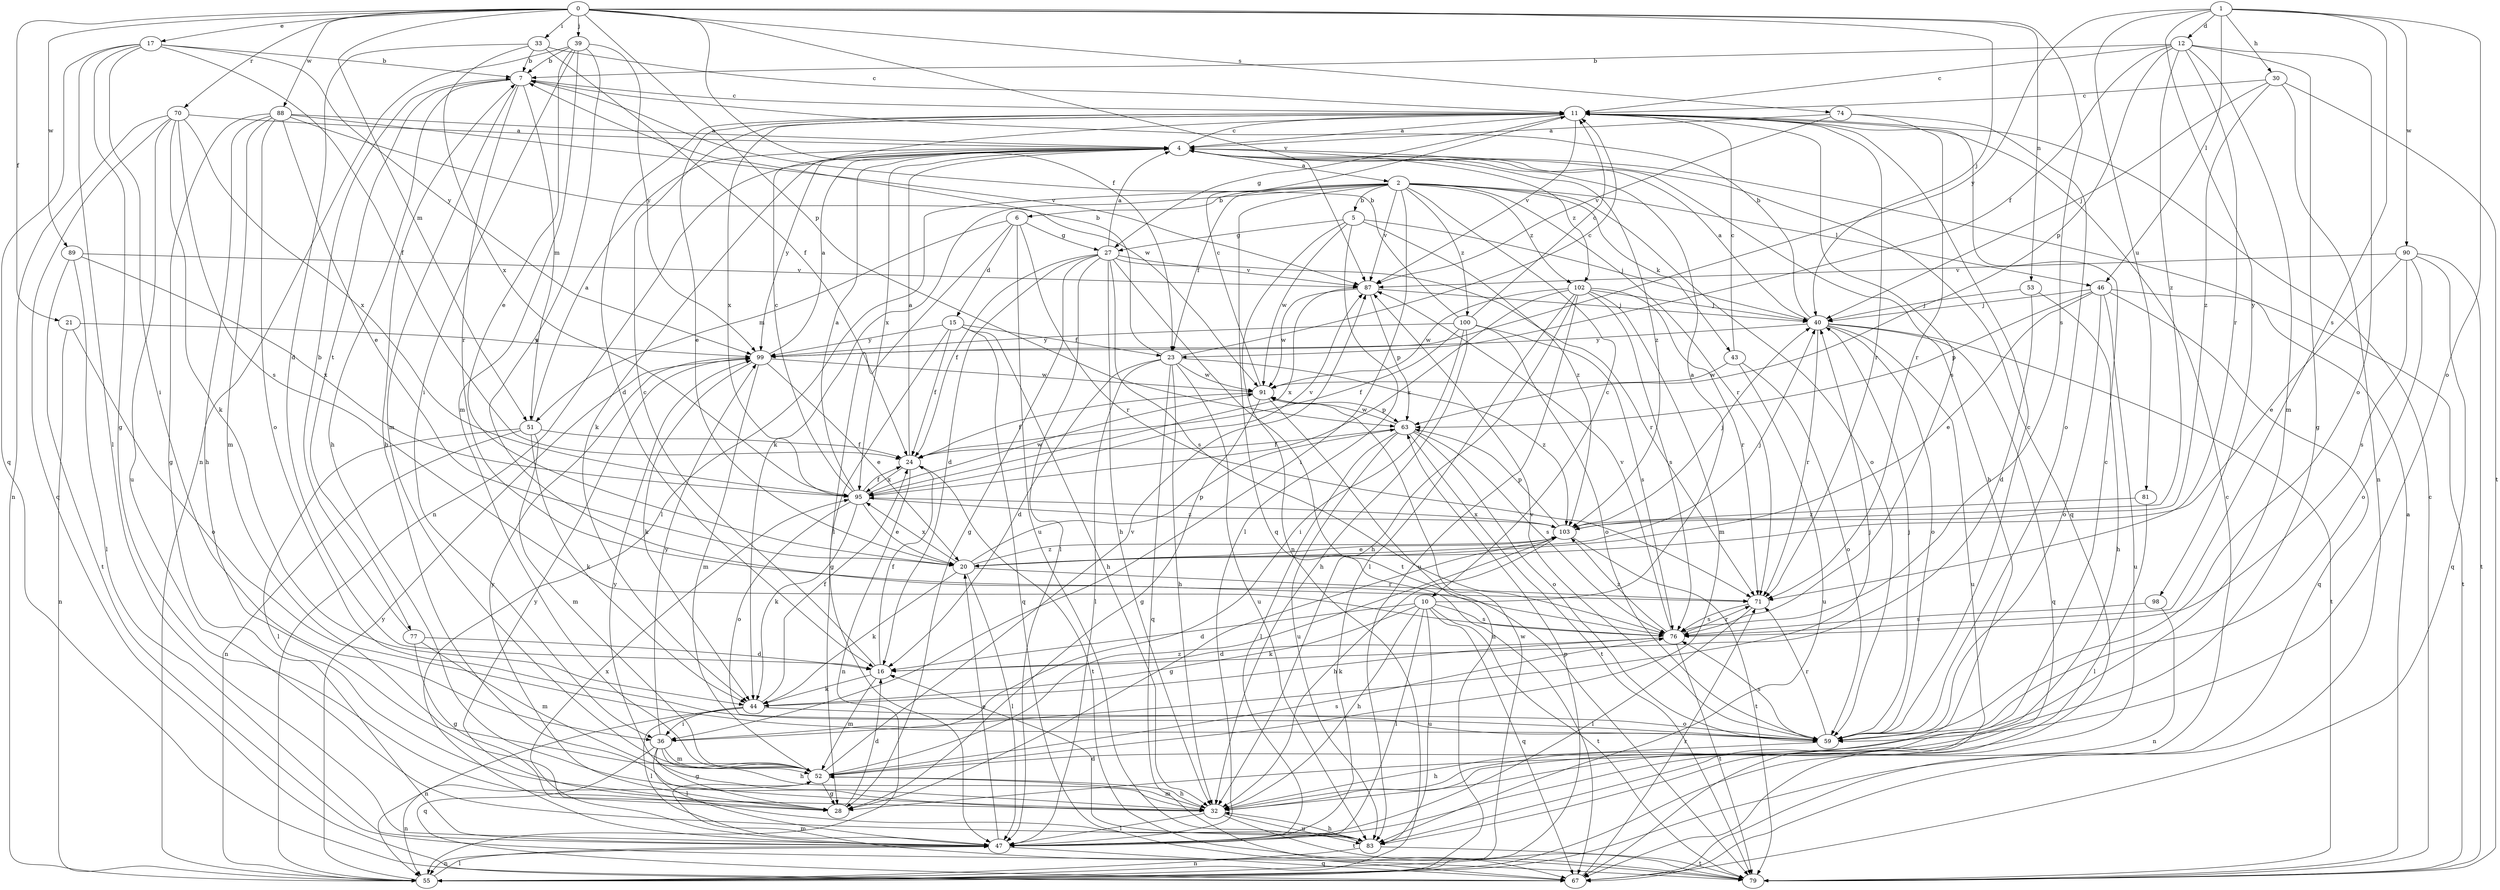 strict digraph  {
0;
1;
2;
4;
5;
6;
7;
10;
11;
12;
15;
16;
17;
20;
21;
23;
24;
27;
28;
30;
32;
33;
36;
39;
40;
43;
44;
46;
47;
51;
52;
53;
55;
59;
63;
67;
70;
71;
74;
76;
77;
79;
81;
83;
87;
88;
89;
90;
91;
95;
98;
99;
100;
102;
103;
0 -> 17  [label=e];
0 -> 21  [label=f];
0 -> 23  [label=f];
0 -> 33  [label=i];
0 -> 39  [label=j];
0 -> 40  [label=j];
0 -> 51  [label=m];
0 -> 53  [label=n];
0 -> 63  [label=p];
0 -> 70  [label=r];
0 -> 74  [label=s];
0 -> 76  [label=s];
0 -> 87  [label=v];
0 -> 88  [label=w];
0 -> 89  [label=w];
1 -> 12  [label=d];
1 -> 30  [label=h];
1 -> 46  [label=l];
1 -> 59  [label=o];
1 -> 76  [label=s];
1 -> 81  [label=u];
1 -> 90  [label=w];
1 -> 98  [label=y];
1 -> 99  [label=y];
2 -> 5  [label=b];
2 -> 6  [label=b];
2 -> 10  [label=c];
2 -> 23  [label=f];
2 -> 36  [label=i];
2 -> 43  [label=k];
2 -> 44  [label=k];
2 -> 46  [label=l];
2 -> 47  [label=l];
2 -> 59  [label=o];
2 -> 67  [label=q];
2 -> 71  [label=r];
2 -> 87  [label=v];
2 -> 100  [label=z];
2 -> 102  [label=z];
4 -> 2  [label=a];
4 -> 11  [label=c];
4 -> 32  [label=h];
4 -> 44  [label=k];
4 -> 55  [label=n];
4 -> 67  [label=q];
4 -> 95  [label=x];
4 -> 99  [label=y];
4 -> 102  [label=z];
4 -> 103  [label=z];
5 -> 27  [label=g];
5 -> 40  [label=j];
5 -> 47  [label=l];
5 -> 55  [label=n];
5 -> 91  [label=w];
5 -> 103  [label=z];
6 -> 15  [label=d];
6 -> 27  [label=g];
6 -> 47  [label=l];
6 -> 51  [label=m];
6 -> 71  [label=r];
6 -> 83  [label=u];
7 -> 11  [label=c];
7 -> 32  [label=h];
7 -> 51  [label=m];
7 -> 52  [label=m];
7 -> 71  [label=r];
7 -> 77  [label=t];
10 -> 4  [label=a];
10 -> 16  [label=d];
10 -> 32  [label=h];
10 -> 44  [label=k];
10 -> 47  [label=l];
10 -> 67  [label=q];
10 -> 76  [label=s];
10 -> 79  [label=t];
10 -> 83  [label=u];
11 -> 4  [label=a];
11 -> 16  [label=d];
11 -> 20  [label=e];
11 -> 27  [label=g];
11 -> 71  [label=r];
11 -> 76  [label=s];
11 -> 87  [label=v];
11 -> 95  [label=x];
12 -> 7  [label=b];
12 -> 11  [label=c];
12 -> 23  [label=f];
12 -> 28  [label=g];
12 -> 52  [label=m];
12 -> 59  [label=o];
12 -> 63  [label=p];
12 -> 71  [label=r];
12 -> 103  [label=z];
15 -> 23  [label=f];
15 -> 24  [label=f];
15 -> 28  [label=g];
15 -> 32  [label=h];
15 -> 67  [label=q];
15 -> 99  [label=y];
16 -> 11  [label=c];
16 -> 24  [label=f];
16 -> 44  [label=k];
16 -> 52  [label=m];
17 -> 7  [label=b];
17 -> 24  [label=f];
17 -> 28  [label=g];
17 -> 36  [label=i];
17 -> 47  [label=l];
17 -> 67  [label=q];
17 -> 99  [label=y];
20 -> 40  [label=j];
20 -> 44  [label=k];
20 -> 47  [label=l];
20 -> 63  [label=p];
20 -> 71  [label=r];
20 -> 95  [label=x];
20 -> 103  [label=z];
21 -> 55  [label=n];
21 -> 59  [label=o];
21 -> 99  [label=y];
23 -> 7  [label=b];
23 -> 11  [label=c];
23 -> 16  [label=d];
23 -> 32  [label=h];
23 -> 47  [label=l];
23 -> 67  [label=q];
23 -> 83  [label=u];
23 -> 91  [label=w];
23 -> 103  [label=z];
24 -> 4  [label=a];
24 -> 55  [label=n];
24 -> 79  [label=t];
24 -> 95  [label=x];
27 -> 4  [label=a];
27 -> 16  [label=d];
27 -> 24  [label=f];
27 -> 28  [label=g];
27 -> 32  [label=h];
27 -> 47  [label=l];
27 -> 71  [label=r];
27 -> 76  [label=s];
27 -> 79  [label=t];
27 -> 87  [label=v];
28 -> 16  [label=d];
28 -> 99  [label=y];
30 -> 11  [label=c];
30 -> 40  [label=j];
30 -> 55  [label=n];
30 -> 79  [label=t];
30 -> 103  [label=z];
32 -> 7  [label=b];
32 -> 11  [label=c];
32 -> 47  [label=l];
32 -> 52  [label=m];
32 -> 79  [label=t];
32 -> 83  [label=u];
32 -> 99  [label=y];
33 -> 7  [label=b];
33 -> 11  [label=c];
33 -> 16  [label=d];
33 -> 24  [label=f];
33 -> 95  [label=x];
36 -> 28  [label=g];
36 -> 32  [label=h];
36 -> 40  [label=j];
36 -> 47  [label=l];
36 -> 52  [label=m];
36 -> 67  [label=q];
36 -> 99  [label=y];
39 -> 7  [label=b];
39 -> 20  [label=e];
39 -> 36  [label=i];
39 -> 52  [label=m];
39 -> 55  [label=n];
39 -> 76  [label=s];
39 -> 99  [label=y];
40 -> 4  [label=a];
40 -> 7  [label=b];
40 -> 59  [label=o];
40 -> 67  [label=q];
40 -> 71  [label=r];
40 -> 79  [label=t];
40 -> 83  [label=u];
40 -> 99  [label=y];
43 -> 11  [label=c];
43 -> 59  [label=o];
43 -> 83  [label=u];
43 -> 91  [label=w];
44 -> 24  [label=f];
44 -> 36  [label=i];
44 -> 47  [label=l];
44 -> 55  [label=n];
44 -> 59  [label=o];
46 -> 20  [label=e];
46 -> 40  [label=j];
46 -> 59  [label=o];
46 -> 63  [label=p];
46 -> 67  [label=q];
46 -> 79  [label=t];
46 -> 83  [label=u];
47 -> 20  [label=e];
47 -> 55  [label=n];
47 -> 67  [label=q];
47 -> 95  [label=x];
51 -> 4  [label=a];
51 -> 24  [label=f];
51 -> 44  [label=k];
51 -> 47  [label=l];
51 -> 52  [label=m];
51 -> 55  [label=n];
52 -> 28  [label=g];
52 -> 32  [label=h];
52 -> 55  [label=n];
52 -> 76  [label=s];
52 -> 87  [label=v];
52 -> 103  [label=z];
53 -> 16  [label=d];
53 -> 32  [label=h];
53 -> 40  [label=j];
55 -> 47  [label=l];
55 -> 63  [label=p];
55 -> 91  [label=w];
55 -> 99  [label=y];
59 -> 11  [label=c];
59 -> 32  [label=h];
59 -> 40  [label=j];
59 -> 71  [label=r];
59 -> 76  [label=s];
59 -> 87  [label=v];
63 -> 24  [label=f];
63 -> 47  [label=l];
63 -> 59  [label=o];
63 -> 76  [label=s];
63 -> 79  [label=t];
63 -> 83  [label=u];
63 -> 91  [label=w];
67 -> 11  [label=c];
67 -> 71  [label=r];
70 -> 4  [label=a];
70 -> 44  [label=k];
70 -> 55  [label=n];
70 -> 67  [label=q];
70 -> 76  [label=s];
70 -> 83  [label=u];
70 -> 95  [label=x];
71 -> 47  [label=l];
71 -> 76  [label=s];
74 -> 4  [label=a];
74 -> 59  [label=o];
74 -> 71  [label=r];
74 -> 87  [label=v];
76 -> 16  [label=d];
76 -> 44  [label=k];
76 -> 71  [label=r];
76 -> 79  [label=t];
76 -> 87  [label=v];
76 -> 103  [label=z];
77 -> 7  [label=b];
77 -> 16  [label=d];
77 -> 28  [label=g];
77 -> 52  [label=m];
79 -> 4  [label=a];
79 -> 11  [label=c];
79 -> 52  [label=m];
81 -> 47  [label=l];
81 -> 103  [label=z];
83 -> 16  [label=d];
83 -> 32  [label=h];
83 -> 55  [label=n];
83 -> 79  [label=t];
83 -> 99  [label=y];
87 -> 40  [label=j];
87 -> 63  [label=p];
87 -> 91  [label=w];
87 -> 95  [label=x];
88 -> 4  [label=a];
88 -> 20  [label=e];
88 -> 28  [label=g];
88 -> 32  [label=h];
88 -> 52  [label=m];
88 -> 59  [label=o];
88 -> 87  [label=v];
88 -> 91  [label=w];
89 -> 47  [label=l];
89 -> 79  [label=t];
89 -> 87  [label=v];
89 -> 95  [label=x];
90 -> 20  [label=e];
90 -> 59  [label=o];
90 -> 67  [label=q];
90 -> 76  [label=s];
90 -> 79  [label=t];
90 -> 87  [label=v];
91 -> 11  [label=c];
91 -> 24  [label=f];
91 -> 28  [label=g];
91 -> 55  [label=n];
91 -> 63  [label=p];
95 -> 4  [label=a];
95 -> 11  [label=c];
95 -> 20  [label=e];
95 -> 24  [label=f];
95 -> 44  [label=k];
95 -> 59  [label=o];
95 -> 87  [label=v];
95 -> 91  [label=w];
95 -> 103  [label=z];
98 -> 55  [label=n];
98 -> 76  [label=s];
99 -> 4  [label=a];
99 -> 20  [label=e];
99 -> 44  [label=k];
99 -> 52  [label=m];
99 -> 91  [label=w];
100 -> 7  [label=b];
100 -> 11  [label=c];
100 -> 24  [label=f];
100 -> 32  [label=h];
100 -> 36  [label=i];
100 -> 59  [label=o];
100 -> 76  [label=s];
100 -> 99  [label=y];
102 -> 32  [label=h];
102 -> 40  [label=j];
102 -> 47  [label=l];
102 -> 52  [label=m];
102 -> 71  [label=r];
102 -> 76  [label=s];
102 -> 83  [label=u];
102 -> 91  [label=w];
102 -> 95  [label=x];
103 -> 20  [label=e];
103 -> 28  [label=g];
103 -> 32  [label=h];
103 -> 40  [label=j];
103 -> 63  [label=p];
103 -> 79  [label=t];
103 -> 95  [label=x];
}
